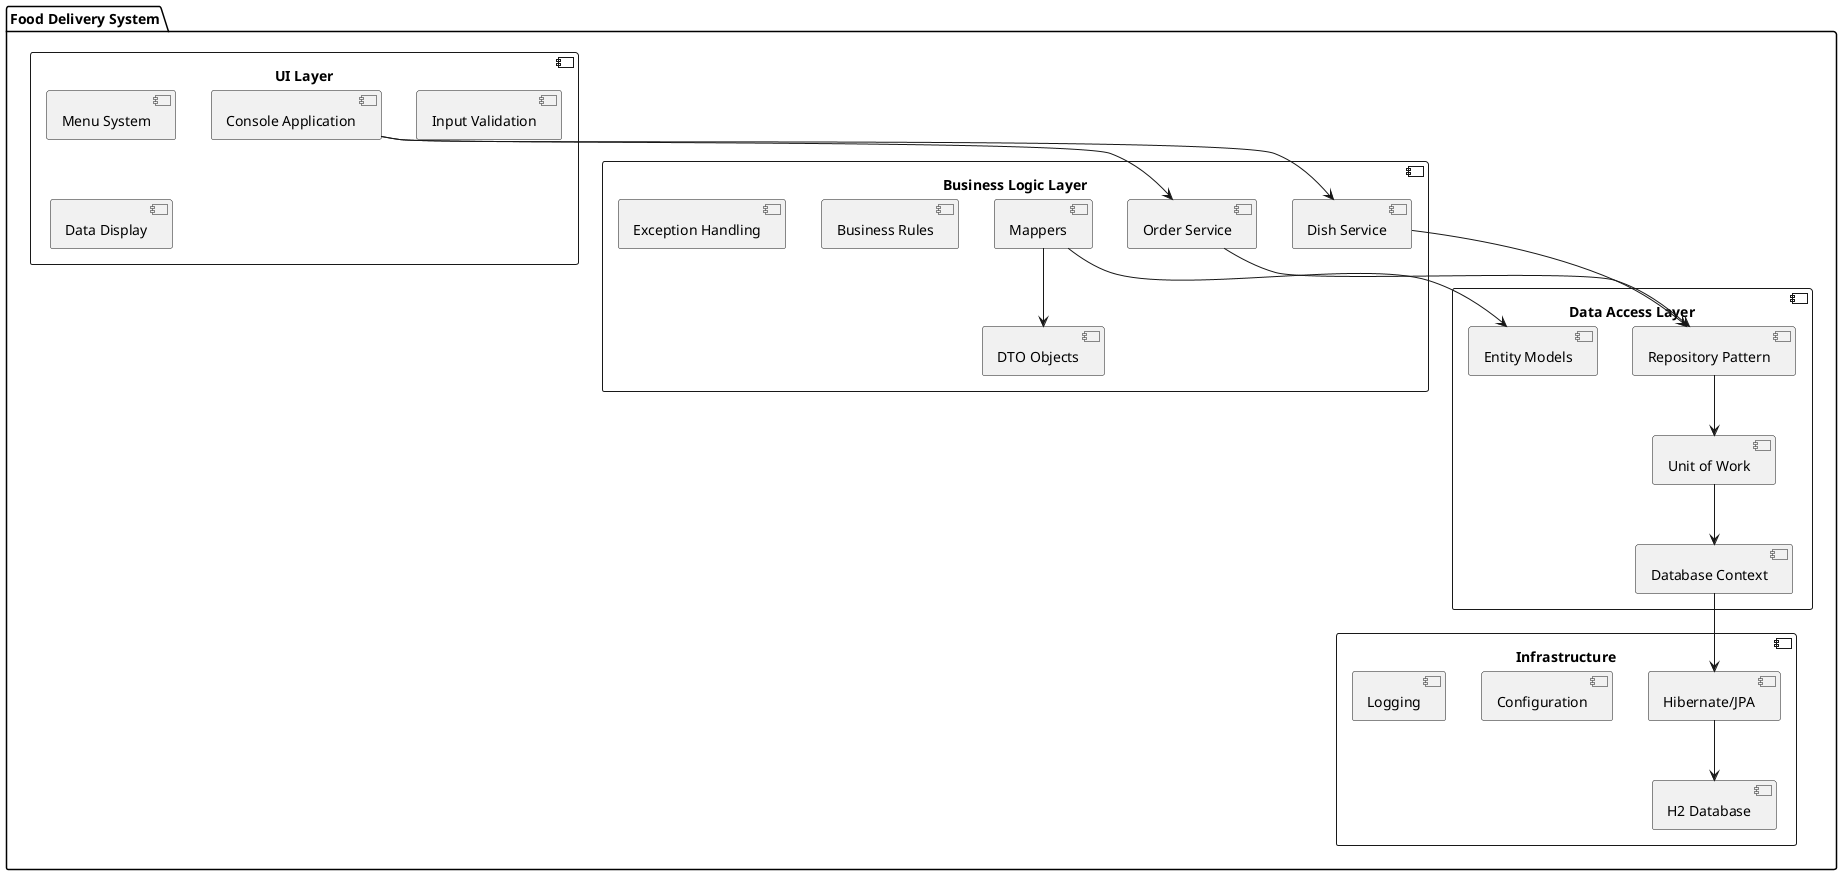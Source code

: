 @startuml ComponentDiagram

package "Food Delivery System" {
    component "UI Layer" {
        [Console Application]
        [Menu System]
        [Input Validation]
        [Data Display]
    }
    
    component "Business Logic Layer" {
        [Dish Service]
        [Order Service]
        [DTO Objects]
        [Mappers]
        [Business Rules]
        [Exception Handling]
    }
    
    component "Data Access Layer" {
        [Repository Pattern]
        [Unit of Work]
        [Entity Models]
        [Database Context]
    }
    
    component "Infrastructure" {
        [H2 Database]
        [Hibernate/JPA]
        [Configuration]
        [Logging]
    }
}

[Console Application] --> [Dish Service]
[Console Application] --> [Order Service]
[Dish Service] --> [Repository Pattern]
[Order Service] --> [Repository Pattern]
[Repository Pattern] --> [Unit of Work]
[Unit of Work] --> [Database Context]
[Database Context] --> [Hibernate/JPA]
[Hibernate/JPA] --> [H2 Database]
[Mappers] --> [DTO Objects]
[Mappers] --> [Entity Models]

@enduml

